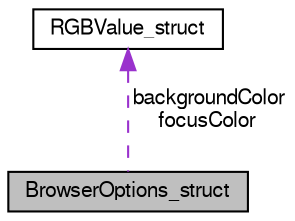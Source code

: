 digraph "BrowserOptions_struct"
{
  bgcolor="transparent";
  edge [fontname="FreeSans",fontsize="10",labelfontname="FreeSans",labelfontsize="10"];
  node [fontname="FreeSans",fontsize="10",shape=record];
  Node1 [label="BrowserOptions_struct",height=0.2,width=0.4,color="black", fillcolor="grey75", style="filled" fontcolor="black"];
  Node2 -> Node1 [dir="back",color="darkorchid3",fontsize="10",style="dashed",label=" backgroundColor\nfocusColor" ,fontname="FreeSans"];
  Node2 [label="RGBValue_struct",height=0.2,width=0.4,color="black",URL="$struct_r_g_b_value__struct.html"];
}
